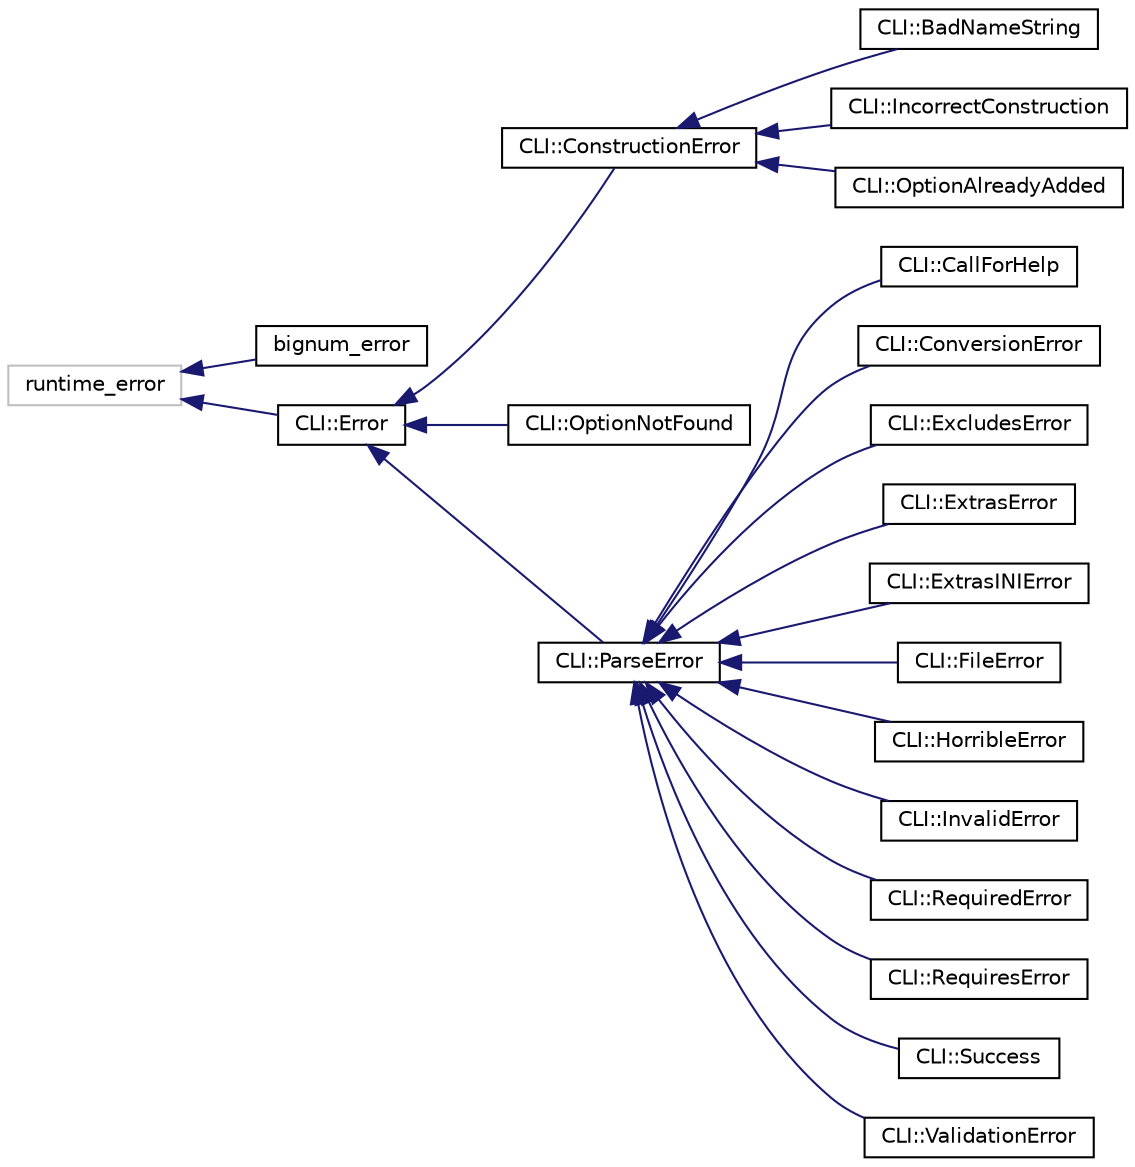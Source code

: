 digraph "Graphical Class Hierarchy"
{
  edge [fontname="Helvetica",fontsize="10",labelfontname="Helvetica",labelfontsize="10"];
  node [fontname="Helvetica",fontsize="10",shape=record];
  rankdir="LR";
  Node1217 [label="runtime_error",height=0.2,width=0.4,color="grey75", fillcolor="white", style="filled"];
  Node1217 -> Node0 [dir="back",color="midnightblue",fontsize="10",style="solid",fontname="Helvetica"];
  Node0 [label="bignum_error",height=0.2,width=0.4,color="black", fillcolor="white", style="filled",URL="$classbignum__error.html"];
  Node1217 -> Node1219 [dir="back",color="midnightblue",fontsize="10",style="solid",fontname="Helvetica"];
  Node1219 [label="CLI::Error",height=0.2,width=0.4,color="black", fillcolor="white", style="filled",URL="$struct_c_l_i_1_1_error.html",tooltip="All errors derive from this one. "];
  Node1219 -> Node1220 [dir="back",color="midnightblue",fontsize="10",style="solid",fontname="Helvetica"];
  Node1220 [label="CLI::ConstructionError",height=0.2,width=0.4,color="black", fillcolor="white", style="filled",URL="$struct_c_l_i_1_1_construction_error.html",tooltip="Construction errors (not in parsing) "];
  Node1220 -> Node1221 [dir="back",color="midnightblue",fontsize="10",style="solid",fontname="Helvetica"];
  Node1221 [label="CLI::BadNameString",height=0.2,width=0.4,color="black", fillcolor="white", style="filled",URL="$struct_c_l_i_1_1_bad_name_string.html",tooltip="Thrown on construction of a bad name. "];
  Node1220 -> Node1222 [dir="back",color="midnightblue",fontsize="10",style="solid",fontname="Helvetica"];
  Node1222 [label="CLI::IncorrectConstruction",height=0.2,width=0.4,color="black", fillcolor="white", style="filled",URL="$struct_c_l_i_1_1_incorrect_construction.html",tooltip="Thrown when an option is set to conflicting values (non-vector and multi args, for example) ..."];
  Node1220 -> Node1223 [dir="back",color="midnightblue",fontsize="10",style="solid",fontname="Helvetica"];
  Node1223 [label="CLI::OptionAlreadyAdded",height=0.2,width=0.4,color="black", fillcolor="white", style="filled",URL="$struct_c_l_i_1_1_option_already_added.html",tooltip="Thrown when an option already exists. "];
  Node1219 -> Node1224 [dir="back",color="midnightblue",fontsize="10",style="solid",fontname="Helvetica"];
  Node1224 [label="CLI::OptionNotFound",height=0.2,width=0.4,color="black", fillcolor="white", style="filled",URL="$struct_c_l_i_1_1_option_not_found.html",tooltip="Thrown when counting a non-existent option. "];
  Node1219 -> Node1225 [dir="back",color="midnightblue",fontsize="10",style="solid",fontname="Helvetica"];
  Node1225 [label="CLI::ParseError",height=0.2,width=0.4,color="black", fillcolor="white", style="filled",URL="$struct_c_l_i_1_1_parse_error.html",tooltip="Anything that can error in Parse. "];
  Node1225 -> Node1226 [dir="back",color="midnightblue",fontsize="10",style="solid",fontname="Helvetica"];
  Node1226 [label="CLI::CallForHelp",height=0.2,width=0.4,color="black", fillcolor="white", style="filled",URL="$struct_c_l_i_1_1_call_for_help.html",tooltip="-h or –help on command line "];
  Node1225 -> Node1227 [dir="back",color="midnightblue",fontsize="10",style="solid",fontname="Helvetica"];
  Node1227 [label="CLI::ConversionError",height=0.2,width=0.4,color="black", fillcolor="white", style="filled",URL="$struct_c_l_i_1_1_conversion_error.html",tooltip="Thrown when conversion call back fails, such as when an int fails to coerse to a string. "];
  Node1225 -> Node1228 [dir="back",color="midnightblue",fontsize="10",style="solid",fontname="Helvetica"];
  Node1228 [label="CLI::ExcludesError",height=0.2,width=0.4,color="black", fillcolor="white", style="filled",URL="$struct_c_l_i_1_1_excludes_error.html",tooltip="Thrown when a exludes option is present. "];
  Node1225 -> Node1229 [dir="back",color="midnightblue",fontsize="10",style="solid",fontname="Helvetica"];
  Node1229 [label="CLI::ExtrasError",height=0.2,width=0.4,color="black", fillcolor="white", style="filled",URL="$struct_c_l_i_1_1_extras_error.html",tooltip="Thrown when too many positionals or options are found. "];
  Node1225 -> Node1230 [dir="back",color="midnightblue",fontsize="10",style="solid",fontname="Helvetica"];
  Node1230 [label="CLI::ExtrasINIError",height=0.2,width=0.4,color="black", fillcolor="white", style="filled",URL="$struct_c_l_i_1_1_extras_i_n_i_error.html",tooltip="Thrown when extra values are found in an INI file. "];
  Node1225 -> Node1231 [dir="back",color="midnightblue",fontsize="10",style="solid",fontname="Helvetica"];
  Node1231 [label="CLI::FileError",height=0.2,width=0.4,color="black", fillcolor="white", style="filled",URL="$struct_c_l_i_1_1_file_error.html",tooltip="Thrown when parsing an INI file and it is missing. "];
  Node1225 -> Node1232 [dir="back",color="midnightblue",fontsize="10",style="solid",fontname="Helvetica"];
  Node1232 [label="CLI::HorribleError",height=0.2,width=0.4,color="black", fillcolor="white", style="filled",URL="$struct_c_l_i_1_1_horrible_error.html",tooltip="This is just a safety check to verify selection and parsing match. "];
  Node1225 -> Node1233 [dir="back",color="midnightblue",fontsize="10",style="solid",fontname="Helvetica"];
  Node1233 [label="CLI::InvalidError",height=0.2,width=0.4,color="black", fillcolor="white", style="filled",URL="$struct_c_l_i_1_1_invalid_error.html",tooltip="Thrown when validation fails before parsing. "];
  Node1225 -> Node1234 [dir="back",color="midnightblue",fontsize="10",style="solid",fontname="Helvetica"];
  Node1234 [label="CLI::RequiredError",height=0.2,width=0.4,color="black", fillcolor="white", style="filled",URL="$struct_c_l_i_1_1_required_error.html",tooltip="Thrown when a required option is missing. "];
  Node1225 -> Node1235 [dir="back",color="midnightblue",fontsize="10",style="solid",fontname="Helvetica"];
  Node1235 [label="CLI::RequiresError",height=0.2,width=0.4,color="black", fillcolor="white", style="filled",URL="$struct_c_l_i_1_1_requires_error.html",tooltip="Thrown when a requires option is missing. "];
  Node1225 -> Node1236 [dir="back",color="midnightblue",fontsize="10",style="solid",fontname="Helvetica"];
  Node1236 [label="CLI::Success",height=0.2,width=0.4,color="black", fillcolor="white", style="filled",URL="$struct_c_l_i_1_1_success.html",tooltip="This is a successful completion on parsing, supposed to exit. "];
  Node1225 -> Node1237 [dir="back",color="midnightblue",fontsize="10",style="solid",fontname="Helvetica"];
  Node1237 [label="CLI::ValidationError",height=0.2,width=0.4,color="black", fillcolor="white", style="filled",URL="$struct_c_l_i_1_1_validation_error.html",tooltip="Thrown when validation of results fails. "];
}
